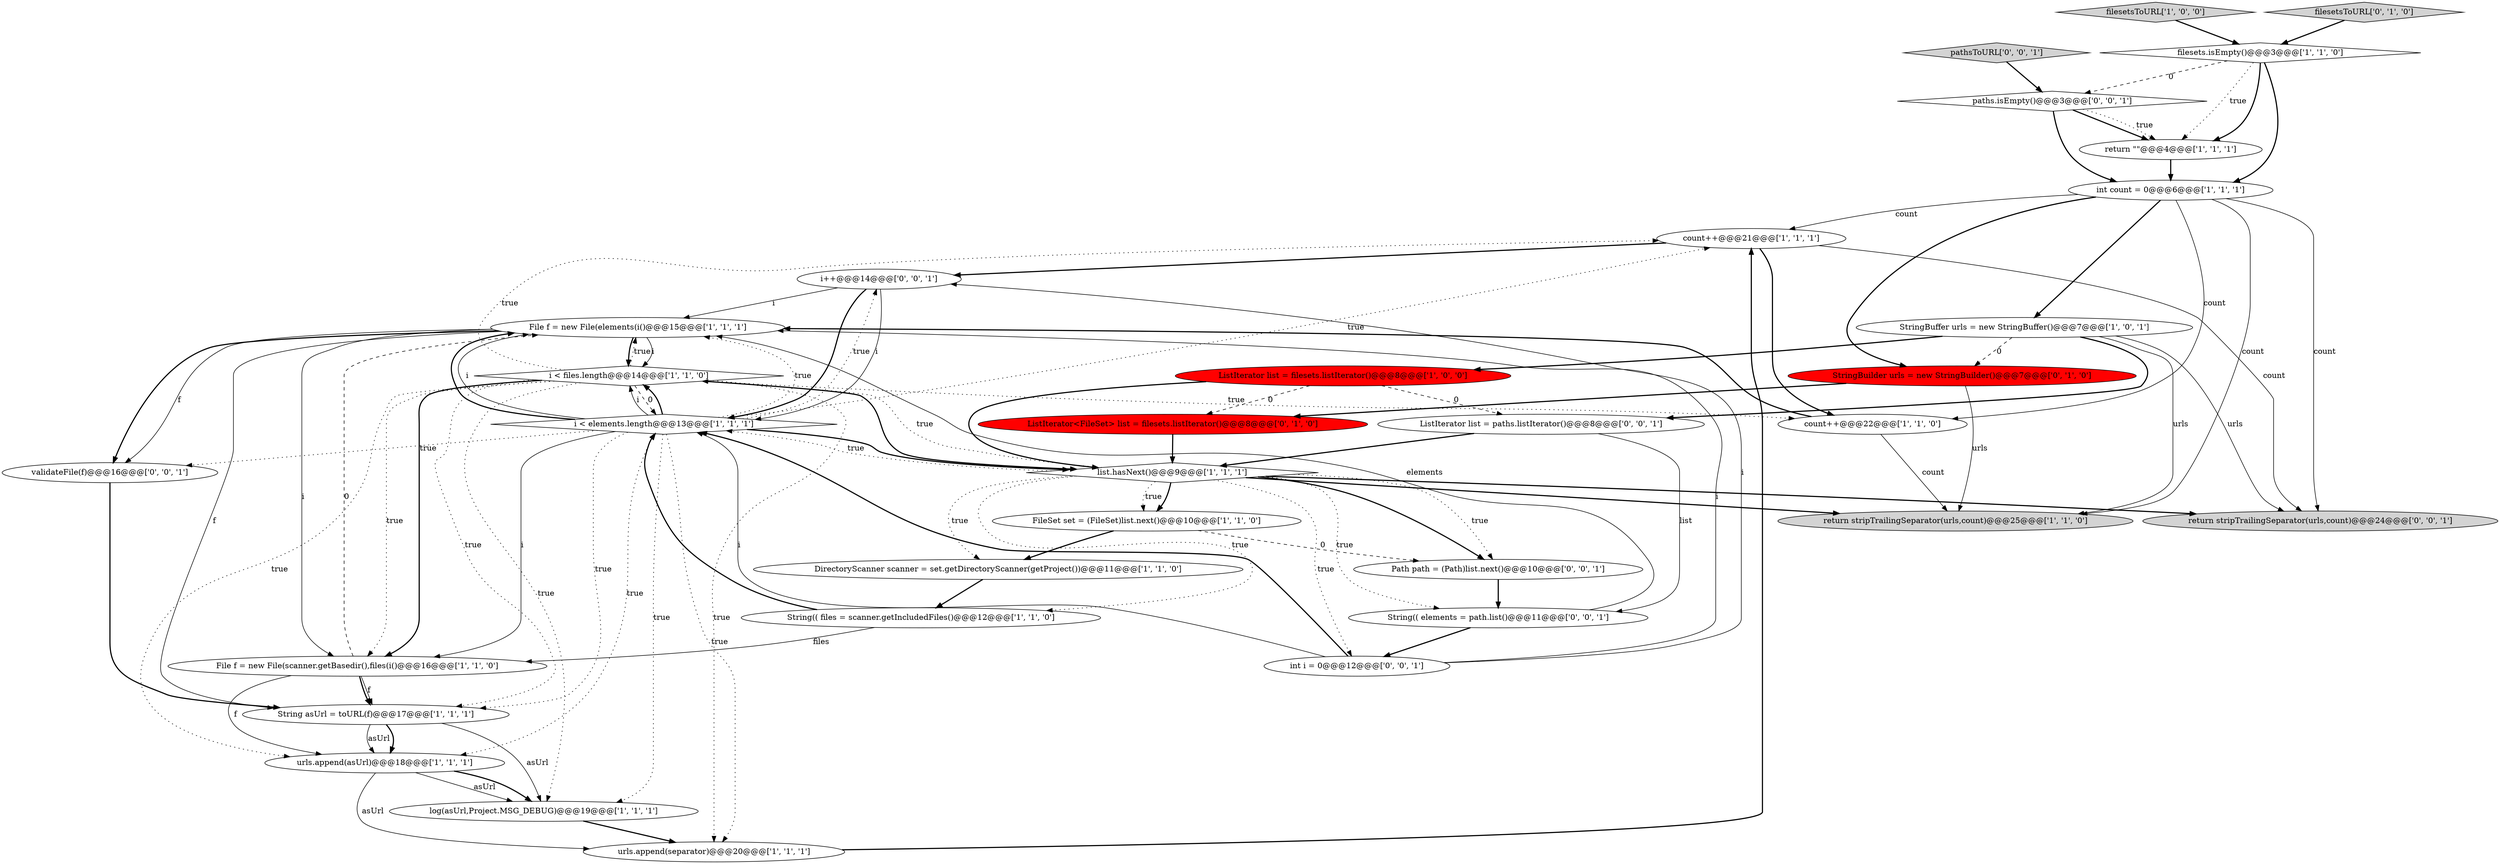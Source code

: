 digraph {
24 [style = filled, label = "return stripTrailingSeparator(urls,count)@@@24@@@['0', '0', '1']", fillcolor = lightgray, shape = ellipse image = "AAA0AAABBB3BBB"];
4 [style = filled, label = "File f = new File(elements(i()@@@15@@@['1', '1', '1']", fillcolor = white, shape = ellipse image = "AAA0AAABBB1BBB"];
2 [style = filled, label = "urls.append(asUrl)@@@18@@@['1', '1', '1']", fillcolor = white, shape = ellipse image = "AAA0AAABBB1BBB"];
19 [style = filled, label = "count++@@@21@@@['1', '1', '1']", fillcolor = white, shape = ellipse image = "AAA0AAABBB1BBB"];
8 [style = filled, label = "list.hasNext()@@@9@@@['1', '1', '1']", fillcolor = white, shape = diamond image = "AAA0AAABBB1BBB"];
1 [style = filled, label = "return stripTrailingSeparator(urls,count)@@@25@@@['1', '1', '0']", fillcolor = lightgray, shape = ellipse image = "AAA0AAABBB1BBB"];
10 [style = filled, label = "return \"\"@@@4@@@['1', '1', '1']", fillcolor = white, shape = ellipse image = "AAA0AAABBB1BBB"];
5 [style = filled, label = "log(asUrl,Project.MSG_DEBUG)@@@19@@@['1', '1', '1']", fillcolor = white, shape = ellipse image = "AAA0AAABBB1BBB"];
21 [style = filled, label = "ListIterator<FileSet> list = filesets.listIterator()@@@8@@@['0', '1', '0']", fillcolor = red, shape = ellipse image = "AAA1AAABBB2BBB"];
14 [style = filled, label = "File f = new File(scanner.getBasedir(),files(i()@@@16@@@['1', '1', '0']", fillcolor = white, shape = ellipse image = "AAA0AAABBB1BBB"];
20 [style = filled, label = "FileSet set = (FileSet)list.next()@@@10@@@['1', '1', '0']", fillcolor = white, shape = ellipse image = "AAA0AAABBB1BBB"];
7 [style = filled, label = "ListIterator list = filesets.listIterator()@@@8@@@['1', '0', '0']", fillcolor = red, shape = ellipse image = "AAA1AAABBB1BBB"];
28 [style = filled, label = "i++@@@14@@@['0', '0', '1']", fillcolor = white, shape = ellipse image = "AAA0AAABBB3BBB"];
12 [style = filled, label = "String(( files = scanner.getIncludedFiles()@@@12@@@['1', '1', '0']", fillcolor = white, shape = ellipse image = "AAA0AAABBB1BBB"];
6 [style = filled, label = "String asUrl = toURL(f)@@@17@@@['1', '1', '1']", fillcolor = white, shape = ellipse image = "AAA0AAABBB1BBB"];
3 [style = filled, label = "StringBuffer urls = new StringBuffer()@@@7@@@['1', '0', '1']", fillcolor = white, shape = ellipse image = "AAA0AAABBB1BBB"];
31 [style = filled, label = "validateFile(f)@@@16@@@['0', '0', '1']", fillcolor = white, shape = ellipse image = "AAA0AAABBB3BBB"];
25 [style = filled, label = "String(( elements = path.list()@@@11@@@['0', '0', '1']", fillcolor = white, shape = ellipse image = "AAA0AAABBB3BBB"];
13 [style = filled, label = "int count = 0@@@6@@@['1', '1', '1']", fillcolor = white, shape = ellipse image = "AAA0AAABBB1BBB"];
15 [style = filled, label = "filesetsToURL['1', '0', '0']", fillcolor = lightgray, shape = diamond image = "AAA0AAABBB1BBB"];
30 [style = filled, label = "paths.isEmpty()@@@3@@@['0', '0', '1']", fillcolor = white, shape = diamond image = "AAA0AAABBB3BBB"];
22 [style = filled, label = "filesetsToURL['0', '1', '0']", fillcolor = lightgray, shape = diamond image = "AAA0AAABBB2BBB"];
32 [style = filled, label = "ListIterator list = paths.listIterator()@@@8@@@['0', '0', '1']", fillcolor = white, shape = ellipse image = "AAA0AAABBB3BBB"];
16 [style = filled, label = "urls.append(separator)@@@20@@@['1', '1', '1']", fillcolor = white, shape = ellipse image = "AAA0AAABBB1BBB"];
17 [style = filled, label = "filesets.isEmpty()@@@3@@@['1', '1', '0']", fillcolor = white, shape = diamond image = "AAA0AAABBB1BBB"];
29 [style = filled, label = "Path path = (Path)list.next()@@@10@@@['0', '0', '1']", fillcolor = white, shape = ellipse image = "AAA0AAABBB3BBB"];
0 [style = filled, label = "DirectoryScanner scanner = set.getDirectoryScanner(getProject())@@@11@@@['1', '1', '0']", fillcolor = white, shape = ellipse image = "AAA0AAABBB1BBB"];
18 [style = filled, label = "count++@@@22@@@['1', '1', '0']", fillcolor = white, shape = ellipse image = "AAA0AAABBB1BBB"];
26 [style = filled, label = "pathsToURL['0', '0', '1']", fillcolor = lightgray, shape = diamond image = "AAA0AAABBB3BBB"];
23 [style = filled, label = "StringBuilder urls = new StringBuilder()@@@7@@@['0', '1', '0']", fillcolor = red, shape = ellipse image = "AAA1AAABBB2BBB"];
11 [style = filled, label = "i < files.length@@@14@@@['1', '1', '0']", fillcolor = white, shape = diamond image = "AAA0AAABBB1BBB"];
9 [style = filled, label = "i < elements.length@@@13@@@['1', '1', '1']", fillcolor = white, shape = diamond image = "AAA0AAABBB1BBB"];
27 [style = filled, label = "int i = 0@@@12@@@['0', '0', '1']", fillcolor = white, shape = ellipse image = "AAA0AAABBB3BBB"];
28->4 [style = solid, label="i"];
30->13 [style = bold, label=""];
9->14 [style = solid, label="i"];
9->11 [style = bold, label=""];
11->14 [style = bold, label=""];
14->6 [style = solid, label="f"];
4->14 [style = solid, label="i"];
18->1 [style = solid, label="count"];
11->9 [style = dashed, label="0"];
20->0 [style = bold, label=""];
27->9 [style = bold, label=""];
21->8 [style = bold, label=""];
28->9 [style = bold, label=""];
13->24 [style = solid, label="count"];
7->8 [style = bold, label=""];
12->9 [style = bold, label=""];
8->1 [style = bold, label=""];
4->31 [style = solid, label="f"];
15->17 [style = bold, label=""];
11->2 [style = dotted, label="true"];
8->20 [style = bold, label=""];
31->6 [style = bold, label=""];
27->9 [style = solid, label="i"];
8->0 [style = dotted, label="true"];
8->20 [style = dotted, label="true"];
19->24 [style = solid, label="count"];
19->28 [style = bold, label=""];
9->4 [style = solid, label="i"];
9->28 [style = dotted, label="true"];
19->18 [style = bold, label=""];
7->21 [style = dashed, label="0"];
4->6 [style = solid, label="f"];
23->1 [style = solid, label="urls"];
11->14 [style = dotted, label="true"];
9->31 [style = dotted, label="true"];
11->5 [style = dotted, label="true"];
16->19 [style = bold, label=""];
9->8 [style = bold, label=""];
14->2 [style = solid, label="f"];
20->29 [style = dashed, label="0"];
6->5 [style = solid, label="asUrl"];
6->2 [style = bold, label=""];
25->27 [style = bold, label=""];
13->1 [style = solid, label="count"];
8->12 [style = dotted, label="true"];
18->4 [style = bold, label=""];
3->7 [style = bold, label=""];
30->10 [style = bold, label=""];
11->16 [style = dotted, label="true"];
9->4 [style = dotted, label="true"];
11->8 [style = bold, label=""];
22->17 [style = bold, label=""];
8->29 [style = dotted, label="true"];
11->19 [style = dotted, label="true"];
27->4 [style = solid, label="i"];
14->6 [style = bold, label=""];
8->24 [style = bold, label=""];
17->10 [style = bold, label=""];
8->25 [style = dotted, label="true"];
3->24 [style = solid, label="urls"];
30->10 [style = dotted, label="true"];
0->12 [style = bold, label=""];
2->5 [style = solid, label="asUrl"];
11->4 [style = dotted, label="true"];
14->4 [style = dashed, label="0"];
5->16 [style = bold, label=""];
3->23 [style = dashed, label="0"];
4->31 [style = bold, label=""];
3->1 [style = solid, label="urls"];
9->19 [style = dotted, label="true"];
32->8 [style = bold, label=""];
10->13 [style = bold, label=""];
11->6 [style = dotted, label="true"];
8->11 [style = dotted, label="true"];
7->32 [style = dashed, label="0"];
17->13 [style = bold, label=""];
8->9 [style = dotted, label="true"];
9->16 [style = dotted, label="true"];
2->16 [style = solid, label="asUrl"];
2->5 [style = bold, label=""];
9->5 [style = dotted, label="true"];
4->11 [style = solid, label="i"];
9->4 [style = bold, label=""];
29->25 [style = bold, label=""];
13->18 [style = solid, label="count"];
13->19 [style = solid, label="count"];
11->18 [style = dotted, label="true"];
9->6 [style = dotted, label="true"];
28->9 [style = solid, label="i"];
6->2 [style = solid, label="asUrl"];
26->30 [style = bold, label=""];
12->14 [style = solid, label="files"];
9->11 [style = solid, label="i"];
17->10 [style = dotted, label="true"];
13->3 [style = bold, label=""];
23->21 [style = bold, label=""];
9->2 [style = dotted, label="true"];
27->28 [style = solid, label="i"];
13->23 [style = bold, label=""];
32->25 [style = solid, label="list"];
25->4 [style = solid, label="elements"];
8->27 [style = dotted, label="true"];
4->11 [style = bold, label=""];
3->32 [style = bold, label=""];
17->30 [style = dashed, label="0"];
8->29 [style = bold, label=""];
}
